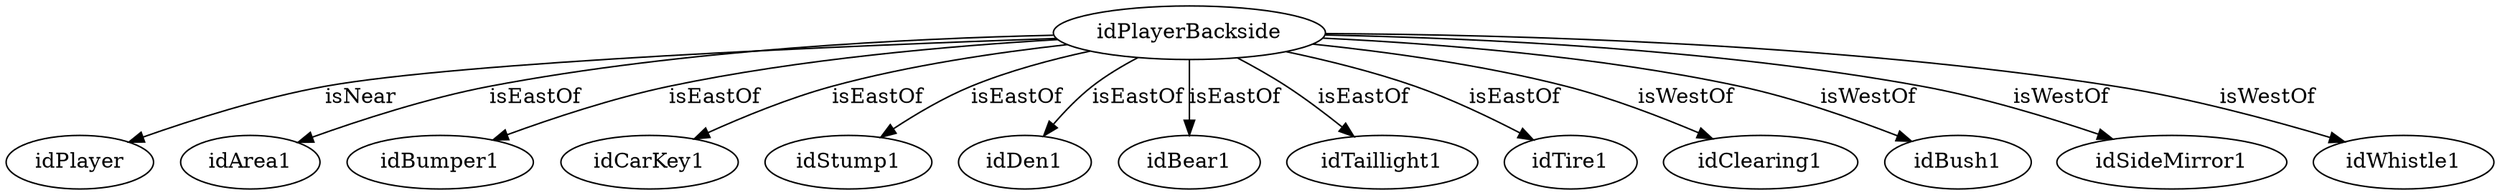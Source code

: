 strict digraph  {
idPlayerBackside [node_type=entity_node];
idPlayer [node_type=entity_node];
idArea1 [node_type=entity_node];
idBumper1 [node_type=entity_node];
idCarKey1 [node_type=entity_node];
idStump1 [node_type=entity_node];
idDen1 [node_type=entity_node];
idBear1 [node_type=entity_node];
idTaillight1 [node_type=entity_node];
idTire1 [node_type=entity_node];
idClearing1 [node_type=entity_node];
idBush1 [node_type=entity_node];
idSideMirror1 [node_type=entity_node];
idWhistle1 [node_type=entity_node];
idPlayerBackside -> idPlayer  [edge_type=relationship, label=isNear];
idPlayerBackside -> idArea1  [edge_type=relationship, label=isEastOf];
idPlayerBackside -> idBumper1  [edge_type=relationship, label=isEastOf];
idPlayerBackside -> idCarKey1  [edge_type=relationship, label=isEastOf];
idPlayerBackside -> idStump1  [edge_type=relationship, label=isEastOf];
idPlayerBackside -> idDen1  [edge_type=relationship, label=isEastOf];
idPlayerBackside -> idBear1  [edge_type=relationship, label=isEastOf];
idPlayerBackside -> idTaillight1  [edge_type=relationship, label=isEastOf];
idPlayerBackside -> idTire1  [edge_type=relationship, label=isEastOf];
idPlayerBackside -> idClearing1  [edge_type=relationship, label=isWestOf];
idPlayerBackside -> idBush1  [edge_type=relationship, label=isWestOf];
idPlayerBackside -> idSideMirror1  [edge_type=relationship, label=isWestOf];
idPlayerBackside -> idWhistle1  [edge_type=relationship, label=isWestOf];
}

